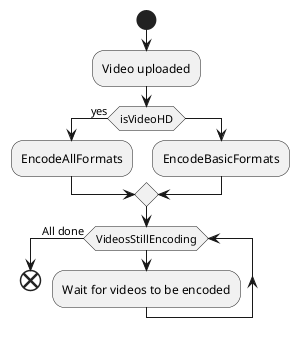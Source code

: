 @startuml
start
:Video uploaded;
if (isVideoHD) then (yes)
    :EncodeAllFormats;
else
    :EncodeBasicFormats;
endif
while (VideosStillEncoding)
    :Wait for videos to be encoded;
endwhile (All done)
end
@enduml
